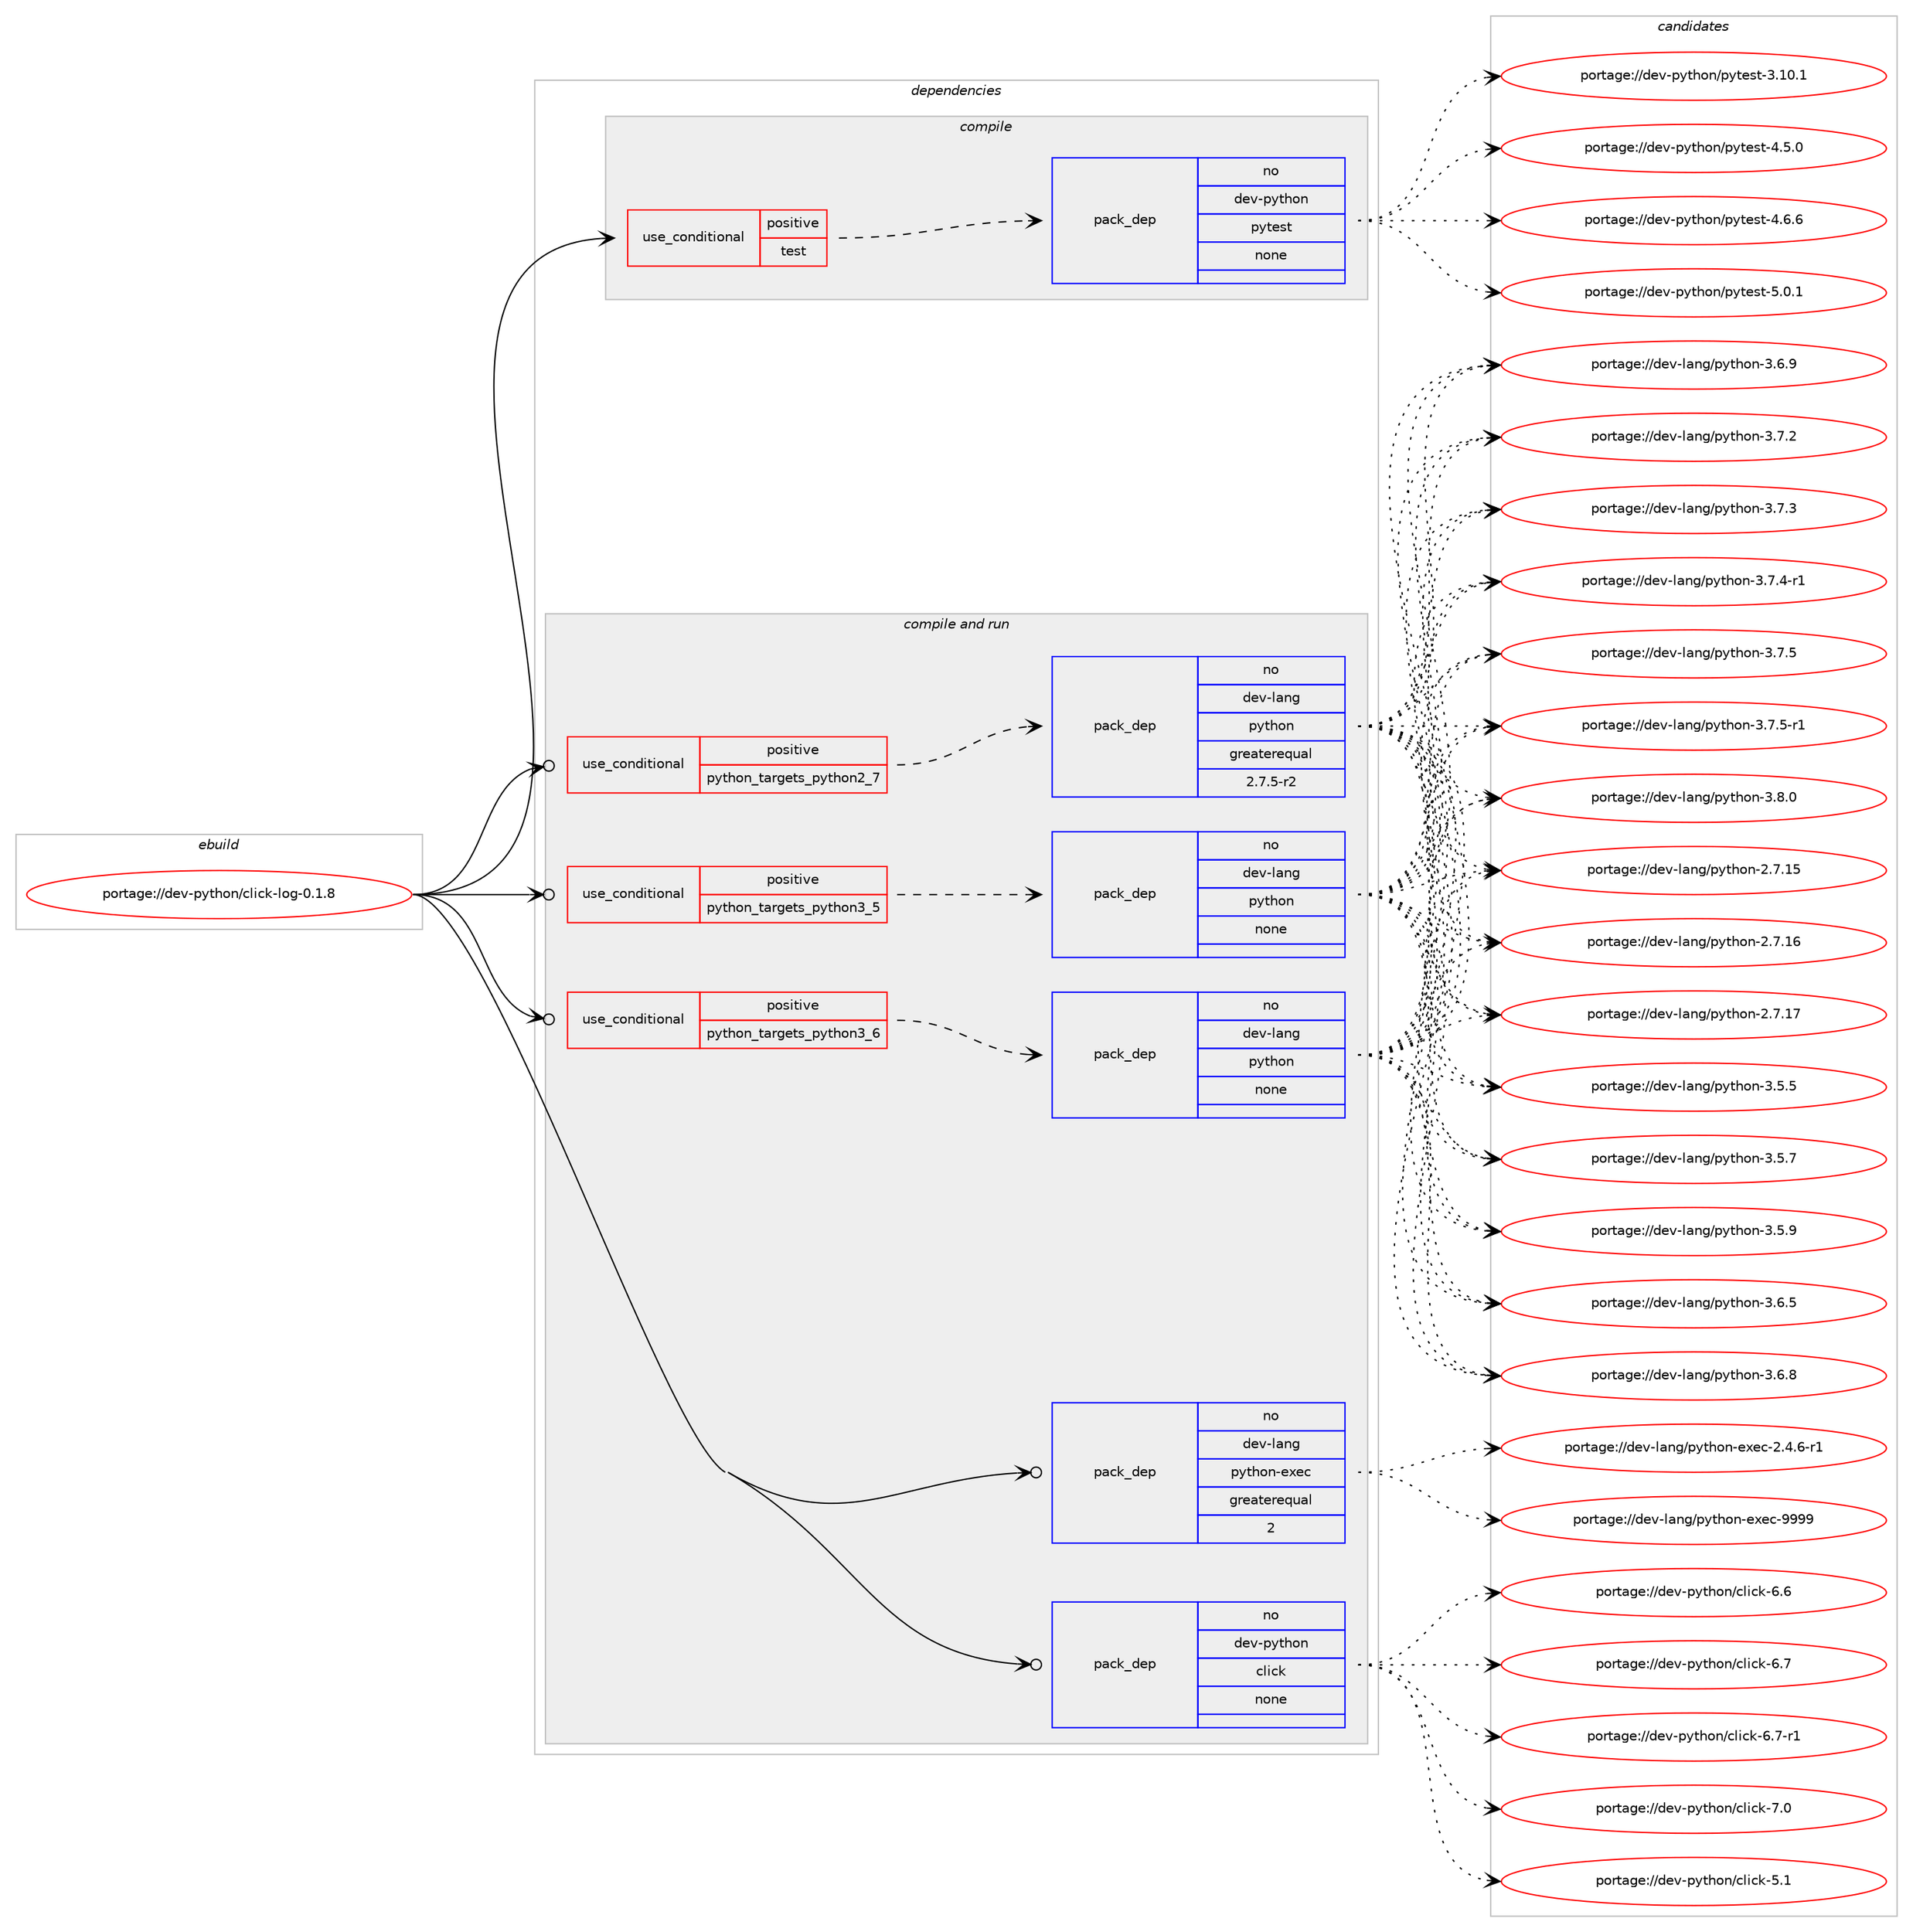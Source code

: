 digraph prolog {

# *************
# Graph options
# *************

newrank=true;
concentrate=true;
compound=true;
graph [rankdir=LR,fontname=Helvetica,fontsize=10,ranksep=1.5];#, ranksep=2.5, nodesep=0.2];
edge  [arrowhead=vee];
node  [fontname=Helvetica,fontsize=10];

# **********
# The ebuild
# **********

subgraph cluster_leftcol {
color=gray;
rank=same;
label=<<i>ebuild</i>>;
id [label="portage://dev-python/click-log-0.1.8", color=red, width=4, href="../dev-python/click-log-0.1.8.svg"];
}

# ****************
# The dependencies
# ****************

subgraph cluster_midcol {
color=gray;
label=<<i>dependencies</i>>;
subgraph cluster_compile {
fillcolor="#eeeeee";
style=filled;
label=<<i>compile</i>>;
subgraph cond26925 {
dependency134200 [label=<<TABLE BORDER="0" CELLBORDER="1" CELLSPACING="0" CELLPADDING="4"><TR><TD ROWSPAN="3" CELLPADDING="10">use_conditional</TD></TR><TR><TD>positive</TD></TR><TR><TD>test</TD></TR></TABLE>>, shape=none, color=red];
subgraph pack103965 {
dependency134201 [label=<<TABLE BORDER="0" CELLBORDER="1" CELLSPACING="0" CELLPADDING="4" WIDTH="220"><TR><TD ROWSPAN="6" CELLPADDING="30">pack_dep</TD></TR><TR><TD WIDTH="110">no</TD></TR><TR><TD>dev-python</TD></TR><TR><TD>pytest</TD></TR><TR><TD>none</TD></TR><TR><TD></TD></TR></TABLE>>, shape=none, color=blue];
}
dependency134200:e -> dependency134201:w [weight=20,style="dashed",arrowhead="vee"];
}
id:e -> dependency134200:w [weight=20,style="solid",arrowhead="vee"];
}
subgraph cluster_compileandrun {
fillcolor="#eeeeee";
style=filled;
label=<<i>compile and run</i>>;
subgraph cond26926 {
dependency134202 [label=<<TABLE BORDER="0" CELLBORDER="1" CELLSPACING="0" CELLPADDING="4"><TR><TD ROWSPAN="3" CELLPADDING="10">use_conditional</TD></TR><TR><TD>positive</TD></TR><TR><TD>python_targets_python2_7</TD></TR></TABLE>>, shape=none, color=red];
subgraph pack103966 {
dependency134203 [label=<<TABLE BORDER="0" CELLBORDER="1" CELLSPACING="0" CELLPADDING="4" WIDTH="220"><TR><TD ROWSPAN="6" CELLPADDING="30">pack_dep</TD></TR><TR><TD WIDTH="110">no</TD></TR><TR><TD>dev-lang</TD></TR><TR><TD>python</TD></TR><TR><TD>greaterequal</TD></TR><TR><TD>2.7.5-r2</TD></TR></TABLE>>, shape=none, color=blue];
}
dependency134202:e -> dependency134203:w [weight=20,style="dashed",arrowhead="vee"];
}
id:e -> dependency134202:w [weight=20,style="solid",arrowhead="odotvee"];
subgraph cond26927 {
dependency134204 [label=<<TABLE BORDER="0" CELLBORDER="1" CELLSPACING="0" CELLPADDING="4"><TR><TD ROWSPAN="3" CELLPADDING="10">use_conditional</TD></TR><TR><TD>positive</TD></TR><TR><TD>python_targets_python3_5</TD></TR></TABLE>>, shape=none, color=red];
subgraph pack103967 {
dependency134205 [label=<<TABLE BORDER="0" CELLBORDER="1" CELLSPACING="0" CELLPADDING="4" WIDTH="220"><TR><TD ROWSPAN="6" CELLPADDING="30">pack_dep</TD></TR><TR><TD WIDTH="110">no</TD></TR><TR><TD>dev-lang</TD></TR><TR><TD>python</TD></TR><TR><TD>none</TD></TR><TR><TD></TD></TR></TABLE>>, shape=none, color=blue];
}
dependency134204:e -> dependency134205:w [weight=20,style="dashed",arrowhead="vee"];
}
id:e -> dependency134204:w [weight=20,style="solid",arrowhead="odotvee"];
subgraph cond26928 {
dependency134206 [label=<<TABLE BORDER="0" CELLBORDER="1" CELLSPACING="0" CELLPADDING="4"><TR><TD ROWSPAN="3" CELLPADDING="10">use_conditional</TD></TR><TR><TD>positive</TD></TR><TR><TD>python_targets_python3_6</TD></TR></TABLE>>, shape=none, color=red];
subgraph pack103968 {
dependency134207 [label=<<TABLE BORDER="0" CELLBORDER="1" CELLSPACING="0" CELLPADDING="4" WIDTH="220"><TR><TD ROWSPAN="6" CELLPADDING="30">pack_dep</TD></TR><TR><TD WIDTH="110">no</TD></TR><TR><TD>dev-lang</TD></TR><TR><TD>python</TD></TR><TR><TD>none</TD></TR><TR><TD></TD></TR></TABLE>>, shape=none, color=blue];
}
dependency134206:e -> dependency134207:w [weight=20,style="dashed",arrowhead="vee"];
}
id:e -> dependency134206:w [weight=20,style="solid",arrowhead="odotvee"];
subgraph pack103969 {
dependency134208 [label=<<TABLE BORDER="0" CELLBORDER="1" CELLSPACING="0" CELLPADDING="4" WIDTH="220"><TR><TD ROWSPAN="6" CELLPADDING="30">pack_dep</TD></TR><TR><TD WIDTH="110">no</TD></TR><TR><TD>dev-lang</TD></TR><TR><TD>python-exec</TD></TR><TR><TD>greaterequal</TD></TR><TR><TD>2</TD></TR></TABLE>>, shape=none, color=blue];
}
id:e -> dependency134208:w [weight=20,style="solid",arrowhead="odotvee"];
subgraph pack103970 {
dependency134209 [label=<<TABLE BORDER="0" CELLBORDER="1" CELLSPACING="0" CELLPADDING="4" WIDTH="220"><TR><TD ROWSPAN="6" CELLPADDING="30">pack_dep</TD></TR><TR><TD WIDTH="110">no</TD></TR><TR><TD>dev-python</TD></TR><TR><TD>click</TD></TR><TR><TD>none</TD></TR><TR><TD></TD></TR></TABLE>>, shape=none, color=blue];
}
id:e -> dependency134209:w [weight=20,style="solid",arrowhead="odotvee"];
}
subgraph cluster_run {
fillcolor="#eeeeee";
style=filled;
label=<<i>run</i>>;
}
}

# **************
# The candidates
# **************

subgraph cluster_choices {
rank=same;
color=gray;
label=<<i>candidates</i>>;

subgraph choice103965 {
color=black;
nodesep=1;
choiceportage100101118451121211161041111104711212111610111511645514649484649 [label="portage://dev-python/pytest-3.10.1", color=red, width=4,href="../dev-python/pytest-3.10.1.svg"];
choiceportage1001011184511212111610411111047112121116101115116455246534648 [label="portage://dev-python/pytest-4.5.0", color=red, width=4,href="../dev-python/pytest-4.5.0.svg"];
choiceportage1001011184511212111610411111047112121116101115116455246544654 [label="portage://dev-python/pytest-4.6.6", color=red, width=4,href="../dev-python/pytest-4.6.6.svg"];
choiceportage1001011184511212111610411111047112121116101115116455346484649 [label="portage://dev-python/pytest-5.0.1", color=red, width=4,href="../dev-python/pytest-5.0.1.svg"];
dependency134201:e -> choiceportage100101118451121211161041111104711212111610111511645514649484649:w [style=dotted,weight="100"];
dependency134201:e -> choiceportage1001011184511212111610411111047112121116101115116455246534648:w [style=dotted,weight="100"];
dependency134201:e -> choiceportage1001011184511212111610411111047112121116101115116455246544654:w [style=dotted,weight="100"];
dependency134201:e -> choiceportage1001011184511212111610411111047112121116101115116455346484649:w [style=dotted,weight="100"];
}
subgraph choice103966 {
color=black;
nodesep=1;
choiceportage10010111845108971101034711212111610411111045504655464953 [label="portage://dev-lang/python-2.7.15", color=red, width=4,href="../dev-lang/python-2.7.15.svg"];
choiceportage10010111845108971101034711212111610411111045504655464954 [label="portage://dev-lang/python-2.7.16", color=red, width=4,href="../dev-lang/python-2.7.16.svg"];
choiceportage10010111845108971101034711212111610411111045504655464955 [label="portage://dev-lang/python-2.7.17", color=red, width=4,href="../dev-lang/python-2.7.17.svg"];
choiceportage100101118451089711010347112121116104111110455146534653 [label="portage://dev-lang/python-3.5.5", color=red, width=4,href="../dev-lang/python-3.5.5.svg"];
choiceportage100101118451089711010347112121116104111110455146534655 [label="portage://dev-lang/python-3.5.7", color=red, width=4,href="../dev-lang/python-3.5.7.svg"];
choiceportage100101118451089711010347112121116104111110455146534657 [label="portage://dev-lang/python-3.5.9", color=red, width=4,href="../dev-lang/python-3.5.9.svg"];
choiceportage100101118451089711010347112121116104111110455146544653 [label="portage://dev-lang/python-3.6.5", color=red, width=4,href="../dev-lang/python-3.6.5.svg"];
choiceportage100101118451089711010347112121116104111110455146544656 [label="portage://dev-lang/python-3.6.8", color=red, width=4,href="../dev-lang/python-3.6.8.svg"];
choiceportage100101118451089711010347112121116104111110455146544657 [label="portage://dev-lang/python-3.6.9", color=red, width=4,href="../dev-lang/python-3.6.9.svg"];
choiceportage100101118451089711010347112121116104111110455146554650 [label="portage://dev-lang/python-3.7.2", color=red, width=4,href="../dev-lang/python-3.7.2.svg"];
choiceportage100101118451089711010347112121116104111110455146554651 [label="portage://dev-lang/python-3.7.3", color=red, width=4,href="../dev-lang/python-3.7.3.svg"];
choiceportage1001011184510897110103471121211161041111104551465546524511449 [label="portage://dev-lang/python-3.7.4-r1", color=red, width=4,href="../dev-lang/python-3.7.4-r1.svg"];
choiceportage100101118451089711010347112121116104111110455146554653 [label="portage://dev-lang/python-3.7.5", color=red, width=4,href="../dev-lang/python-3.7.5.svg"];
choiceportage1001011184510897110103471121211161041111104551465546534511449 [label="portage://dev-lang/python-3.7.5-r1", color=red, width=4,href="../dev-lang/python-3.7.5-r1.svg"];
choiceportage100101118451089711010347112121116104111110455146564648 [label="portage://dev-lang/python-3.8.0", color=red, width=4,href="../dev-lang/python-3.8.0.svg"];
dependency134203:e -> choiceportage10010111845108971101034711212111610411111045504655464953:w [style=dotted,weight="100"];
dependency134203:e -> choiceportage10010111845108971101034711212111610411111045504655464954:w [style=dotted,weight="100"];
dependency134203:e -> choiceportage10010111845108971101034711212111610411111045504655464955:w [style=dotted,weight="100"];
dependency134203:e -> choiceportage100101118451089711010347112121116104111110455146534653:w [style=dotted,weight="100"];
dependency134203:e -> choiceportage100101118451089711010347112121116104111110455146534655:w [style=dotted,weight="100"];
dependency134203:e -> choiceportage100101118451089711010347112121116104111110455146534657:w [style=dotted,weight="100"];
dependency134203:e -> choiceportage100101118451089711010347112121116104111110455146544653:w [style=dotted,weight="100"];
dependency134203:e -> choiceportage100101118451089711010347112121116104111110455146544656:w [style=dotted,weight="100"];
dependency134203:e -> choiceportage100101118451089711010347112121116104111110455146544657:w [style=dotted,weight="100"];
dependency134203:e -> choiceportage100101118451089711010347112121116104111110455146554650:w [style=dotted,weight="100"];
dependency134203:e -> choiceportage100101118451089711010347112121116104111110455146554651:w [style=dotted,weight="100"];
dependency134203:e -> choiceportage1001011184510897110103471121211161041111104551465546524511449:w [style=dotted,weight="100"];
dependency134203:e -> choiceportage100101118451089711010347112121116104111110455146554653:w [style=dotted,weight="100"];
dependency134203:e -> choiceportage1001011184510897110103471121211161041111104551465546534511449:w [style=dotted,weight="100"];
dependency134203:e -> choiceportage100101118451089711010347112121116104111110455146564648:w [style=dotted,weight="100"];
}
subgraph choice103967 {
color=black;
nodesep=1;
choiceportage10010111845108971101034711212111610411111045504655464953 [label="portage://dev-lang/python-2.7.15", color=red, width=4,href="../dev-lang/python-2.7.15.svg"];
choiceportage10010111845108971101034711212111610411111045504655464954 [label="portage://dev-lang/python-2.7.16", color=red, width=4,href="../dev-lang/python-2.7.16.svg"];
choiceportage10010111845108971101034711212111610411111045504655464955 [label="portage://dev-lang/python-2.7.17", color=red, width=4,href="../dev-lang/python-2.7.17.svg"];
choiceportage100101118451089711010347112121116104111110455146534653 [label="portage://dev-lang/python-3.5.5", color=red, width=4,href="../dev-lang/python-3.5.5.svg"];
choiceportage100101118451089711010347112121116104111110455146534655 [label="portage://dev-lang/python-3.5.7", color=red, width=4,href="../dev-lang/python-3.5.7.svg"];
choiceportage100101118451089711010347112121116104111110455146534657 [label="portage://dev-lang/python-3.5.9", color=red, width=4,href="../dev-lang/python-3.5.9.svg"];
choiceportage100101118451089711010347112121116104111110455146544653 [label="portage://dev-lang/python-3.6.5", color=red, width=4,href="../dev-lang/python-3.6.5.svg"];
choiceportage100101118451089711010347112121116104111110455146544656 [label="portage://dev-lang/python-3.6.8", color=red, width=4,href="../dev-lang/python-3.6.8.svg"];
choiceportage100101118451089711010347112121116104111110455146544657 [label="portage://dev-lang/python-3.6.9", color=red, width=4,href="../dev-lang/python-3.6.9.svg"];
choiceportage100101118451089711010347112121116104111110455146554650 [label="portage://dev-lang/python-3.7.2", color=red, width=4,href="../dev-lang/python-3.7.2.svg"];
choiceportage100101118451089711010347112121116104111110455146554651 [label="portage://dev-lang/python-3.7.3", color=red, width=4,href="../dev-lang/python-3.7.3.svg"];
choiceportage1001011184510897110103471121211161041111104551465546524511449 [label="portage://dev-lang/python-3.7.4-r1", color=red, width=4,href="../dev-lang/python-3.7.4-r1.svg"];
choiceportage100101118451089711010347112121116104111110455146554653 [label="portage://dev-lang/python-3.7.5", color=red, width=4,href="../dev-lang/python-3.7.5.svg"];
choiceportage1001011184510897110103471121211161041111104551465546534511449 [label="portage://dev-lang/python-3.7.5-r1", color=red, width=4,href="../dev-lang/python-3.7.5-r1.svg"];
choiceportage100101118451089711010347112121116104111110455146564648 [label="portage://dev-lang/python-3.8.0", color=red, width=4,href="../dev-lang/python-3.8.0.svg"];
dependency134205:e -> choiceportage10010111845108971101034711212111610411111045504655464953:w [style=dotted,weight="100"];
dependency134205:e -> choiceportage10010111845108971101034711212111610411111045504655464954:w [style=dotted,weight="100"];
dependency134205:e -> choiceportage10010111845108971101034711212111610411111045504655464955:w [style=dotted,weight="100"];
dependency134205:e -> choiceportage100101118451089711010347112121116104111110455146534653:w [style=dotted,weight="100"];
dependency134205:e -> choiceportage100101118451089711010347112121116104111110455146534655:w [style=dotted,weight="100"];
dependency134205:e -> choiceportage100101118451089711010347112121116104111110455146534657:w [style=dotted,weight="100"];
dependency134205:e -> choiceportage100101118451089711010347112121116104111110455146544653:w [style=dotted,weight="100"];
dependency134205:e -> choiceportage100101118451089711010347112121116104111110455146544656:w [style=dotted,weight="100"];
dependency134205:e -> choiceportage100101118451089711010347112121116104111110455146544657:w [style=dotted,weight="100"];
dependency134205:e -> choiceportage100101118451089711010347112121116104111110455146554650:w [style=dotted,weight="100"];
dependency134205:e -> choiceportage100101118451089711010347112121116104111110455146554651:w [style=dotted,weight="100"];
dependency134205:e -> choiceportage1001011184510897110103471121211161041111104551465546524511449:w [style=dotted,weight="100"];
dependency134205:e -> choiceportage100101118451089711010347112121116104111110455146554653:w [style=dotted,weight="100"];
dependency134205:e -> choiceportage1001011184510897110103471121211161041111104551465546534511449:w [style=dotted,weight="100"];
dependency134205:e -> choiceportage100101118451089711010347112121116104111110455146564648:w [style=dotted,weight="100"];
}
subgraph choice103968 {
color=black;
nodesep=1;
choiceportage10010111845108971101034711212111610411111045504655464953 [label="portage://dev-lang/python-2.7.15", color=red, width=4,href="../dev-lang/python-2.7.15.svg"];
choiceportage10010111845108971101034711212111610411111045504655464954 [label="portage://dev-lang/python-2.7.16", color=red, width=4,href="../dev-lang/python-2.7.16.svg"];
choiceportage10010111845108971101034711212111610411111045504655464955 [label="portage://dev-lang/python-2.7.17", color=red, width=4,href="../dev-lang/python-2.7.17.svg"];
choiceportage100101118451089711010347112121116104111110455146534653 [label="portage://dev-lang/python-3.5.5", color=red, width=4,href="../dev-lang/python-3.5.5.svg"];
choiceportage100101118451089711010347112121116104111110455146534655 [label="portage://dev-lang/python-3.5.7", color=red, width=4,href="../dev-lang/python-3.5.7.svg"];
choiceportage100101118451089711010347112121116104111110455146534657 [label="portage://dev-lang/python-3.5.9", color=red, width=4,href="../dev-lang/python-3.5.9.svg"];
choiceportage100101118451089711010347112121116104111110455146544653 [label="portage://dev-lang/python-3.6.5", color=red, width=4,href="../dev-lang/python-3.6.5.svg"];
choiceportage100101118451089711010347112121116104111110455146544656 [label="portage://dev-lang/python-3.6.8", color=red, width=4,href="../dev-lang/python-3.6.8.svg"];
choiceportage100101118451089711010347112121116104111110455146544657 [label="portage://dev-lang/python-3.6.9", color=red, width=4,href="../dev-lang/python-3.6.9.svg"];
choiceportage100101118451089711010347112121116104111110455146554650 [label="portage://dev-lang/python-3.7.2", color=red, width=4,href="../dev-lang/python-3.7.2.svg"];
choiceportage100101118451089711010347112121116104111110455146554651 [label="portage://dev-lang/python-3.7.3", color=red, width=4,href="../dev-lang/python-3.7.3.svg"];
choiceportage1001011184510897110103471121211161041111104551465546524511449 [label="portage://dev-lang/python-3.7.4-r1", color=red, width=4,href="../dev-lang/python-3.7.4-r1.svg"];
choiceportage100101118451089711010347112121116104111110455146554653 [label="portage://dev-lang/python-3.7.5", color=red, width=4,href="../dev-lang/python-3.7.5.svg"];
choiceportage1001011184510897110103471121211161041111104551465546534511449 [label="portage://dev-lang/python-3.7.5-r1", color=red, width=4,href="../dev-lang/python-3.7.5-r1.svg"];
choiceportage100101118451089711010347112121116104111110455146564648 [label="portage://dev-lang/python-3.8.0", color=red, width=4,href="../dev-lang/python-3.8.0.svg"];
dependency134207:e -> choiceportage10010111845108971101034711212111610411111045504655464953:w [style=dotted,weight="100"];
dependency134207:e -> choiceportage10010111845108971101034711212111610411111045504655464954:w [style=dotted,weight="100"];
dependency134207:e -> choiceportage10010111845108971101034711212111610411111045504655464955:w [style=dotted,weight="100"];
dependency134207:e -> choiceportage100101118451089711010347112121116104111110455146534653:w [style=dotted,weight="100"];
dependency134207:e -> choiceportage100101118451089711010347112121116104111110455146534655:w [style=dotted,weight="100"];
dependency134207:e -> choiceportage100101118451089711010347112121116104111110455146534657:w [style=dotted,weight="100"];
dependency134207:e -> choiceportage100101118451089711010347112121116104111110455146544653:w [style=dotted,weight="100"];
dependency134207:e -> choiceportage100101118451089711010347112121116104111110455146544656:w [style=dotted,weight="100"];
dependency134207:e -> choiceportage100101118451089711010347112121116104111110455146544657:w [style=dotted,weight="100"];
dependency134207:e -> choiceportage100101118451089711010347112121116104111110455146554650:w [style=dotted,weight="100"];
dependency134207:e -> choiceportage100101118451089711010347112121116104111110455146554651:w [style=dotted,weight="100"];
dependency134207:e -> choiceportage1001011184510897110103471121211161041111104551465546524511449:w [style=dotted,weight="100"];
dependency134207:e -> choiceportage100101118451089711010347112121116104111110455146554653:w [style=dotted,weight="100"];
dependency134207:e -> choiceportage1001011184510897110103471121211161041111104551465546534511449:w [style=dotted,weight="100"];
dependency134207:e -> choiceportage100101118451089711010347112121116104111110455146564648:w [style=dotted,weight="100"];
}
subgraph choice103969 {
color=black;
nodesep=1;
choiceportage10010111845108971101034711212111610411111045101120101994550465246544511449 [label="portage://dev-lang/python-exec-2.4.6-r1", color=red, width=4,href="../dev-lang/python-exec-2.4.6-r1.svg"];
choiceportage10010111845108971101034711212111610411111045101120101994557575757 [label="portage://dev-lang/python-exec-9999", color=red, width=4,href="../dev-lang/python-exec-9999.svg"];
dependency134208:e -> choiceportage10010111845108971101034711212111610411111045101120101994550465246544511449:w [style=dotted,weight="100"];
dependency134208:e -> choiceportage10010111845108971101034711212111610411111045101120101994557575757:w [style=dotted,weight="100"];
}
subgraph choice103970 {
color=black;
nodesep=1;
choiceportage1001011184511212111610411111047991081059910745534649 [label="portage://dev-python/click-5.1", color=red, width=4,href="../dev-python/click-5.1.svg"];
choiceportage1001011184511212111610411111047991081059910745544654 [label="portage://dev-python/click-6.6", color=red, width=4,href="../dev-python/click-6.6.svg"];
choiceportage1001011184511212111610411111047991081059910745544655 [label="portage://dev-python/click-6.7", color=red, width=4,href="../dev-python/click-6.7.svg"];
choiceportage10010111845112121116104111110479910810599107455446554511449 [label="portage://dev-python/click-6.7-r1", color=red, width=4,href="../dev-python/click-6.7-r1.svg"];
choiceportage1001011184511212111610411111047991081059910745554648 [label="portage://dev-python/click-7.0", color=red, width=4,href="../dev-python/click-7.0.svg"];
dependency134209:e -> choiceportage1001011184511212111610411111047991081059910745534649:w [style=dotted,weight="100"];
dependency134209:e -> choiceportage1001011184511212111610411111047991081059910745544654:w [style=dotted,weight="100"];
dependency134209:e -> choiceportage1001011184511212111610411111047991081059910745544655:w [style=dotted,weight="100"];
dependency134209:e -> choiceportage10010111845112121116104111110479910810599107455446554511449:w [style=dotted,weight="100"];
dependency134209:e -> choiceportage1001011184511212111610411111047991081059910745554648:w [style=dotted,weight="100"];
}
}

}
